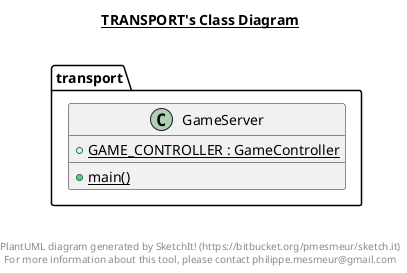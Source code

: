 @startuml

title __TRANSPORT's Class Diagram__\n

  namespace transport {
    class transport.GameServer {
        {static} + GAME_CONTROLLER : GameController
        {static} + main()
    }
  }
  



right footer


PlantUML diagram generated by SketchIt! (https://bitbucket.org/pmesmeur/sketch.it)
For more information about this tool, please contact philippe.mesmeur@gmail.com
endfooter

@enduml
